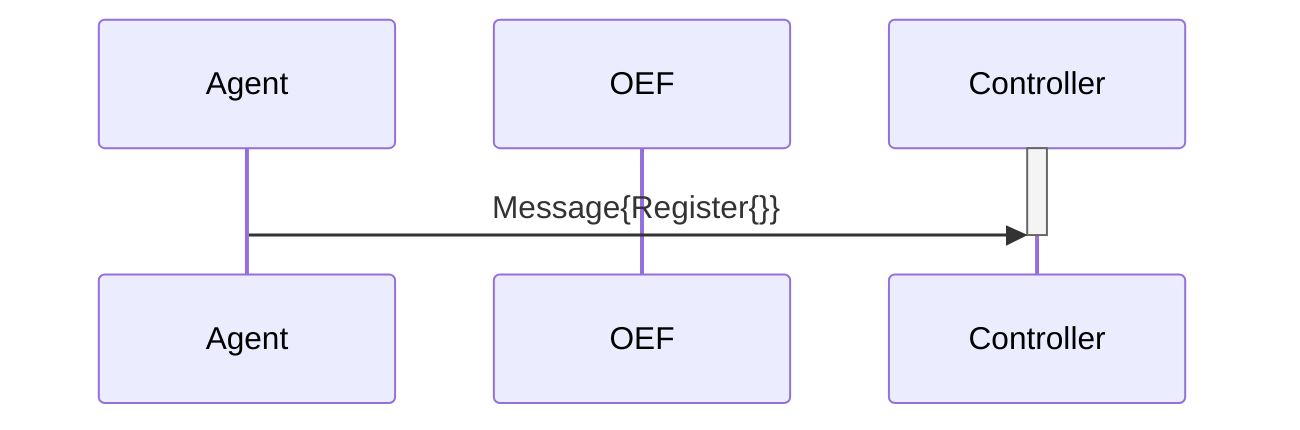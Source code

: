 sequenceDiagram
	participant Agent
    participant OEF
    participant Controller

    activate Controller
    Agent->>Controller: Message{Register{}}
    deactivate Controller